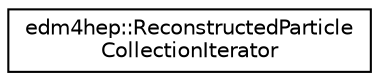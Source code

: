 digraph "Graphical Class Hierarchy"
{
 // LATEX_PDF_SIZE
  edge [fontname="Helvetica",fontsize="10",labelfontname="Helvetica",labelfontsize="10"];
  node [fontname="Helvetica",fontsize="10",shape=record];
  rankdir="LR";
  Node0 [label="edm4hep::ReconstructedParticle\lCollectionIterator",height=0.2,width=0.4,color="black", fillcolor="white", style="filled",URL="$classedm4hep_1_1_reconstructed_particle_collection_iterator.html",tooltip=" "];
}
